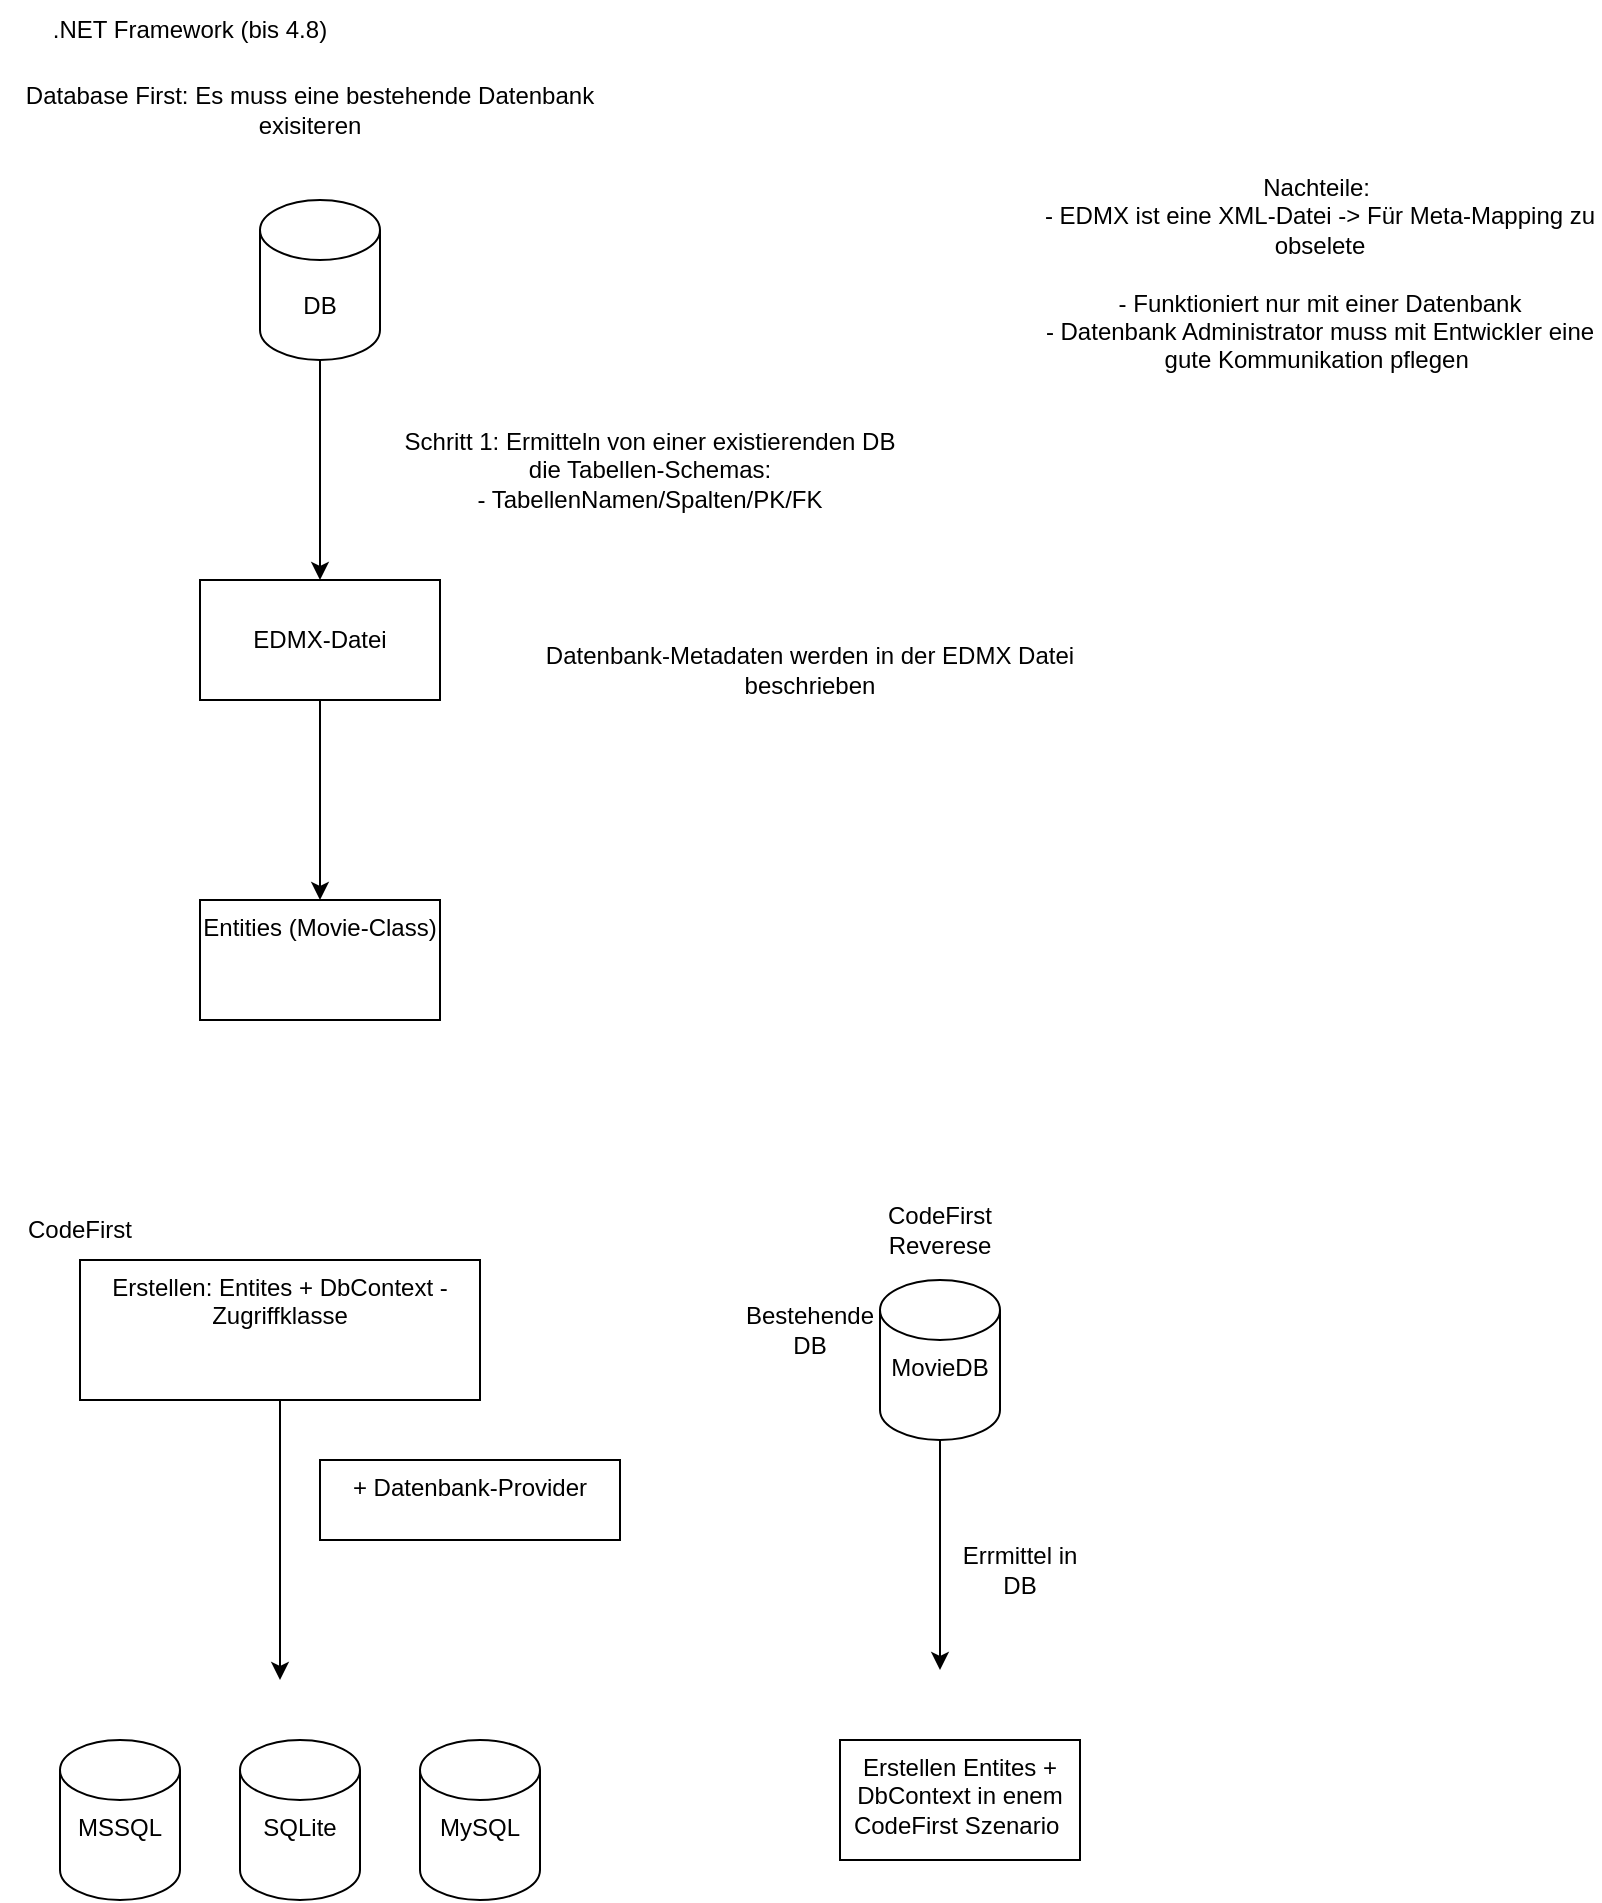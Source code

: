 <mxfile version="15.5.2" type="device"><diagram id="WcfC1759e2pwMsjP-rhJ" name="Page-1"><mxGraphModel dx="852" dy="362" grid="1" gridSize="10" guides="1" tooltips="1" connect="1" arrows="1" fold="1" page="1" pageScale="1" pageWidth="827" pageHeight="1169" math="0" shadow="0"><root><mxCell id="0"/><mxCell id="1" parent="0"/><mxCell id="9fRGpyM1_6J3p_tqRgtI-1" value=".NET Framework (bis 4.8)" style="text;html=1;strokeColor=none;fillColor=none;align=center;verticalAlign=middle;whiteSpace=wrap;rounded=0;" vertex="1" parent="1"><mxGeometry y="10" width="190" height="30" as="geometry"/></mxCell><mxCell id="9fRGpyM1_6J3p_tqRgtI-2" value="EDMX-Datei" style="rounded=0;whiteSpace=wrap;html=1;" vertex="1" parent="1"><mxGeometry x="100" y="300" width="120" height="60" as="geometry"/></mxCell><mxCell id="9fRGpyM1_6J3p_tqRgtI-3" value="DB" style="shape=cylinder3;whiteSpace=wrap;html=1;boundedLbl=1;backgroundOutline=1;size=15;" vertex="1" parent="1"><mxGeometry x="130" y="110" width="60" height="80" as="geometry"/></mxCell><mxCell id="9fRGpyM1_6J3p_tqRgtI-4" value="Database First: Es muss eine bestehende Datenbank exisiteren" style="text;html=1;strokeColor=none;fillColor=none;align=center;verticalAlign=middle;whiteSpace=wrap;rounded=0;" vertex="1" parent="1"><mxGeometry y="50" width="310" height="30" as="geometry"/></mxCell><mxCell id="9fRGpyM1_6J3p_tqRgtI-5" value="" style="endArrow=classic;html=1;rounded=0;exitX=0.5;exitY=1;exitDx=0;exitDy=0;exitPerimeter=0;" edge="1" parent="1" source="9fRGpyM1_6J3p_tqRgtI-3"><mxGeometry width="50" height="50" relative="1" as="geometry"><mxPoint x="390" y="340" as="sourcePoint"/><mxPoint x="160.0" y="300" as="targetPoint"/></mxGeometry></mxCell><mxCell id="9fRGpyM1_6J3p_tqRgtI-7" value="Schritt 1: Ermitteln von einer existierenden DB die Tabellen-Schemas:&lt;br&gt;- TabellenNamen/Spalten/PK/FK&lt;br&gt;" style="text;html=1;strokeColor=none;fillColor=none;align=center;verticalAlign=middle;whiteSpace=wrap;rounded=0;" vertex="1" parent="1"><mxGeometry x="200" y="180" width="250" height="130" as="geometry"/></mxCell><mxCell id="9fRGpyM1_6J3p_tqRgtI-8" value="Datenbank-Metadaten werden in der EDMX Datei beschrieben" style="text;html=1;strokeColor=none;fillColor=none;align=center;verticalAlign=middle;whiteSpace=wrap;rounded=0;" vertex="1" parent="1"><mxGeometry x="260" y="330" width="290" height="30" as="geometry"/></mxCell><mxCell id="9fRGpyM1_6J3p_tqRgtI-9" value="Nachteile:&amp;nbsp;&lt;br&gt;- EDMX ist eine XML-Datei -&amp;gt; Für Meta-Mapping zu obselete&lt;br&gt;&lt;br&gt;- Funktioniert nur mit einer Datenbank&lt;br&gt;- Datenbank Administrator muss mit Entwickler eine gute Kommunikation pflegen&amp;nbsp;&lt;br&gt;&lt;br&gt;" style="text;html=1;strokeColor=none;fillColor=none;align=center;verticalAlign=top;whiteSpace=wrap;rounded=0;" vertex="1" parent="1"><mxGeometry x="520" y="90" width="280" height="140" as="geometry"/></mxCell><mxCell id="9fRGpyM1_6J3p_tqRgtI-10" value="Entities (Movie-Class)" style="rounded=0;whiteSpace=wrap;html=1;verticalAlign=top;" vertex="1" parent="1"><mxGeometry x="100" y="460" width="120" height="60" as="geometry"/></mxCell><mxCell id="9fRGpyM1_6J3p_tqRgtI-11" value="" style="endArrow=classic;html=1;rounded=0;exitX=0.5;exitY=1;exitDx=0;exitDy=0;entryX=0.5;entryY=0;entryDx=0;entryDy=0;" edge="1" parent="1" source="9fRGpyM1_6J3p_tqRgtI-2" target="9fRGpyM1_6J3p_tqRgtI-10"><mxGeometry width="50" height="50" relative="1" as="geometry"><mxPoint x="400" y="350" as="sourcePoint"/><mxPoint x="450" y="300" as="targetPoint"/></mxGeometry></mxCell><mxCell id="9fRGpyM1_6J3p_tqRgtI-12" value="CodeFirst" style="text;html=1;strokeColor=none;fillColor=none;align=center;verticalAlign=middle;whiteSpace=wrap;rounded=0;" vertex="1" parent="1"><mxGeometry x="10" y="610" width="60" height="30" as="geometry"/></mxCell><mxCell id="9fRGpyM1_6J3p_tqRgtI-13" value="Erstellen: Entites + DbContext - Zugriffklasse" style="rounded=0;whiteSpace=wrap;html=1;verticalAlign=top;" vertex="1" parent="1"><mxGeometry x="40" y="640" width="200" height="70" as="geometry"/></mxCell><mxCell id="9fRGpyM1_6J3p_tqRgtI-14" value="" style="endArrow=classic;html=1;rounded=0;exitX=0.5;exitY=1;exitDx=0;exitDy=0;" edge="1" parent="1" source="9fRGpyM1_6J3p_tqRgtI-13"><mxGeometry width="50" height="50" relative="1" as="geometry"><mxPoint x="400" y="800" as="sourcePoint"/><mxPoint x="140.0" y="850" as="targetPoint"/></mxGeometry></mxCell><mxCell id="9fRGpyM1_6J3p_tqRgtI-16" value="+ Datenbank-Provider" style="rounded=0;whiteSpace=wrap;html=1;verticalAlign=top;" vertex="1" parent="1"><mxGeometry x="160" y="740" width="150" height="40" as="geometry"/></mxCell><mxCell id="9fRGpyM1_6J3p_tqRgtI-17" value="MSSQL" style="shape=cylinder3;whiteSpace=wrap;html=1;boundedLbl=1;backgroundOutline=1;size=15;verticalAlign=top;" vertex="1" parent="1"><mxGeometry x="30" y="880" width="60" height="80" as="geometry"/></mxCell><mxCell id="9fRGpyM1_6J3p_tqRgtI-18" value="SQLite" style="shape=cylinder3;whiteSpace=wrap;html=1;boundedLbl=1;backgroundOutline=1;size=15;verticalAlign=top;" vertex="1" parent="1"><mxGeometry x="120" y="880" width="60" height="80" as="geometry"/></mxCell><mxCell id="9fRGpyM1_6J3p_tqRgtI-19" value="MySQL" style="shape=cylinder3;whiteSpace=wrap;html=1;boundedLbl=1;backgroundOutline=1;size=15;verticalAlign=top;" vertex="1" parent="1"><mxGeometry x="210" y="880" width="60" height="80" as="geometry"/></mxCell><mxCell id="9fRGpyM1_6J3p_tqRgtI-20" value="CodeFirst Reverese" style="text;html=1;strokeColor=none;fillColor=none;align=center;verticalAlign=middle;whiteSpace=wrap;rounded=0;" vertex="1" parent="1"><mxGeometry x="425" y="610" width="90" height="30" as="geometry"/></mxCell><mxCell id="9fRGpyM1_6J3p_tqRgtI-21" value="MovieDB" style="shape=cylinder3;whiteSpace=wrap;html=1;boundedLbl=1;backgroundOutline=1;size=15;verticalAlign=top;" vertex="1" parent="1"><mxGeometry x="440" y="650" width="60" height="80" as="geometry"/></mxCell><mxCell id="9fRGpyM1_6J3p_tqRgtI-22" value="Bestehende DB" style="text;html=1;strokeColor=none;fillColor=none;align=center;verticalAlign=middle;whiteSpace=wrap;rounded=0;" vertex="1" parent="1"><mxGeometry x="375" y="660" width="60" height="30" as="geometry"/></mxCell><mxCell id="9fRGpyM1_6J3p_tqRgtI-23" value="" style="endArrow=classic;html=1;rounded=0;exitX=0.5;exitY=1;exitDx=0;exitDy=0;exitPerimeter=0;" edge="1" parent="1" source="9fRGpyM1_6J3p_tqRgtI-21"><mxGeometry width="50" height="50" relative="1" as="geometry"><mxPoint x="410" y="790" as="sourcePoint"/><mxPoint x="470" y="845" as="targetPoint"/></mxGeometry></mxCell><mxCell id="9fRGpyM1_6J3p_tqRgtI-25" value="Errmittel in DB" style="text;html=1;strokeColor=none;fillColor=none;align=center;verticalAlign=middle;whiteSpace=wrap;rounded=0;" vertex="1" parent="1"><mxGeometry x="480" y="780" width="60" height="30" as="geometry"/></mxCell><mxCell id="9fRGpyM1_6J3p_tqRgtI-26" value="Erstellen Entites + DbContext in enem CodeFirst Szenario&amp;nbsp;" style="rounded=0;whiteSpace=wrap;html=1;verticalAlign=top;" vertex="1" parent="1"><mxGeometry x="420" y="880" width="120" height="60" as="geometry"/></mxCell></root></mxGraphModel></diagram></mxfile>